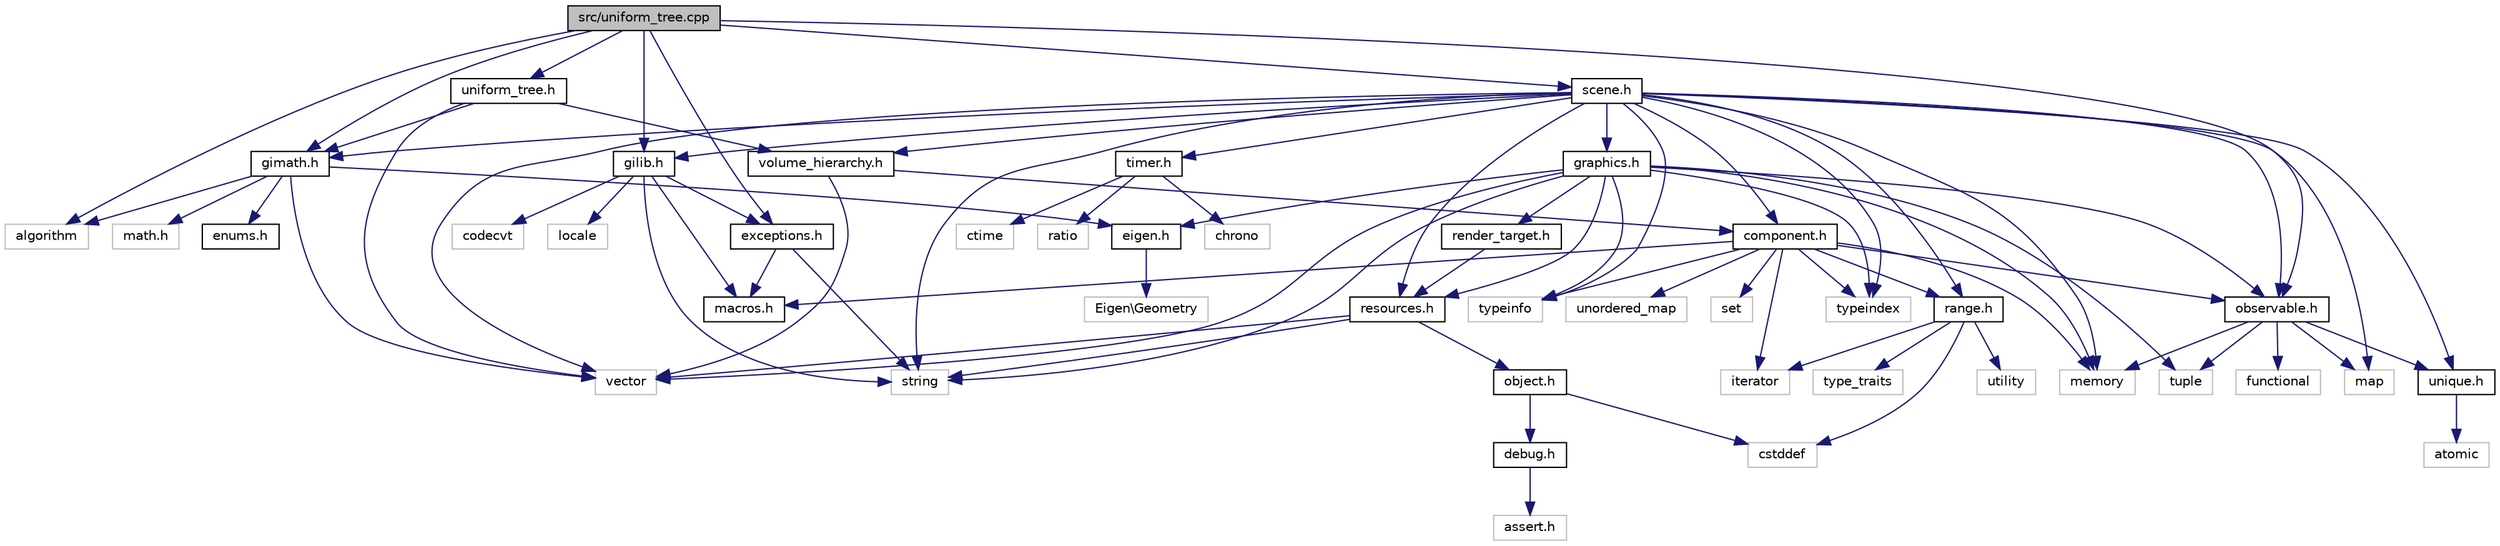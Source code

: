 digraph "src/uniform_tree.cpp"
{
  edge [fontname="Helvetica",fontsize="10",labelfontname="Helvetica",labelfontsize="10"];
  node [fontname="Helvetica",fontsize="10",shape=record];
  Node1 [label="src/uniform_tree.cpp",height=0.2,width=0.4,color="black", fillcolor="grey75", style="filled", fontcolor="black"];
  Node1 -> Node2 [color="midnightblue",fontsize="10",style="solid",fontname="Helvetica"];
  Node2 [label="uniform_tree.h",height=0.2,width=0.4,color="black", fillcolor="white", style="filled",URL="$uniform__tree_8h.html"];
  Node2 -> Node3 [color="midnightblue",fontsize="10",style="solid",fontname="Helvetica"];
  Node3 [label="vector",height=0.2,width=0.4,color="grey75", fillcolor="white", style="filled"];
  Node2 -> Node4 [color="midnightblue",fontsize="10",style="solid",fontname="Helvetica"];
  Node4 [label="gimath.h",height=0.2,width=0.4,color="black", fillcolor="white", style="filled",URL="$gimath_8h.html",tooltip="Mathematical and geometrical classes and methods. "];
  Node4 -> Node5 [color="midnightblue",fontsize="10",style="solid",fontname="Helvetica"];
  Node5 [label="eigen.h",height=0.2,width=0.4,color="black", fillcolor="white", style="filled",URL="$eigen_8h.html",tooltip="Wrapper around Eigen headers. "];
  Node5 -> Node6 [color="midnightblue",fontsize="10",style="solid",fontname="Helvetica"];
  Node6 [label="Eigen\\Geometry",height=0.2,width=0.4,color="grey75", fillcolor="white", style="filled"];
  Node4 -> Node7 [color="midnightblue",fontsize="10",style="solid",fontname="Helvetica"];
  Node7 [label="math.h",height=0.2,width=0.4,color="grey75", fillcolor="white", style="filled"];
  Node4 -> Node8 [color="midnightblue",fontsize="10",style="solid",fontname="Helvetica"];
  Node8 [label="algorithm",height=0.2,width=0.4,color="grey75", fillcolor="white", style="filled"];
  Node4 -> Node3 [color="midnightblue",fontsize="10",style="solid",fontname="Helvetica"];
  Node4 -> Node9 [color="midnightblue",fontsize="10",style="solid",fontname="Helvetica"];
  Node9 [label="enums.h",height=0.2,width=0.4,color="black", fillcolor="white", style="filled",URL="$enums_8h.html",tooltip="Interfaces related to enumerables. "];
  Node2 -> Node10 [color="midnightblue",fontsize="10",style="solid",fontname="Helvetica"];
  Node10 [label="volume_hierarchy.h",height=0.2,width=0.4,color="black", fillcolor="white", style="filled",URL="$volume__hierarchy_8h.html",tooltip="Base file for bounding volume hierarchies. "];
  Node10 -> Node3 [color="midnightblue",fontsize="10",style="solid",fontname="Helvetica"];
  Node10 -> Node11 [color="midnightblue",fontsize="10",style="solid",fontname="Helvetica"];
  Node11 [label="component.h",height=0.2,width=0.4,color="black", fillcolor="white", style="filled",URL="$component_8h.html",tooltip="Component-based entity classes and methods. "];
  Node11 -> Node12 [color="midnightblue",fontsize="10",style="solid",fontname="Helvetica"];
  Node12 [label="typeinfo",height=0.2,width=0.4,color="grey75", fillcolor="white", style="filled"];
  Node11 -> Node13 [color="midnightblue",fontsize="10",style="solid",fontname="Helvetica"];
  Node13 [label="typeindex",height=0.2,width=0.4,color="grey75", fillcolor="white", style="filled"];
  Node11 -> Node14 [color="midnightblue",fontsize="10",style="solid",fontname="Helvetica"];
  Node14 [label="memory",height=0.2,width=0.4,color="grey75", fillcolor="white", style="filled"];
  Node11 -> Node15 [color="midnightblue",fontsize="10",style="solid",fontname="Helvetica"];
  Node15 [label="unordered_map",height=0.2,width=0.4,color="grey75", fillcolor="white", style="filled"];
  Node11 -> Node16 [color="midnightblue",fontsize="10",style="solid",fontname="Helvetica"];
  Node16 [label="set",height=0.2,width=0.4,color="grey75", fillcolor="white", style="filled"];
  Node11 -> Node17 [color="midnightblue",fontsize="10",style="solid",fontname="Helvetica"];
  Node17 [label="iterator",height=0.2,width=0.4,color="grey75", fillcolor="white", style="filled"];
  Node11 -> Node18 [color="midnightblue",fontsize="10",style="solid",fontname="Helvetica"];
  Node18 [label="macros.h",height=0.2,width=0.4,color="black", fillcolor="white", style="filled",URL="$macros_8h.html",tooltip="Bad and ugly macros are declared here :D. "];
  Node11 -> Node19 [color="midnightblue",fontsize="10",style="solid",fontname="Helvetica"];
  Node19 [label="range.h",height=0.2,width=0.4,color="black", fillcolor="white", style="filled",URL="$range_8h.html",tooltip="Classes for range management. "];
  Node19 -> Node20 [color="midnightblue",fontsize="10",style="solid",fontname="Helvetica"];
  Node20 [label="cstddef",height=0.2,width=0.4,color="grey75", fillcolor="white", style="filled"];
  Node19 -> Node21 [color="midnightblue",fontsize="10",style="solid",fontname="Helvetica"];
  Node21 [label="utility",height=0.2,width=0.4,color="grey75", fillcolor="white", style="filled"];
  Node19 -> Node17 [color="midnightblue",fontsize="10",style="solid",fontname="Helvetica"];
  Node19 -> Node22 [color="midnightblue",fontsize="10",style="solid",fontname="Helvetica"];
  Node22 [label="type_traits",height=0.2,width=0.4,color="grey75", fillcolor="white", style="filled"];
  Node11 -> Node23 [color="midnightblue",fontsize="10",style="solid",fontname="Helvetica"];
  Node23 [label="observable.h",height=0.2,width=0.4,color="black", fillcolor="white", style="filled",URL="$observable_8h.html",tooltip="Classes used to implement and manage the observer pattern. "];
  Node23 -> Node24 [color="midnightblue",fontsize="10",style="solid",fontname="Helvetica"];
  Node24 [label="map",height=0.2,width=0.4,color="grey75", fillcolor="white", style="filled"];
  Node23 -> Node25 [color="midnightblue",fontsize="10",style="solid",fontname="Helvetica"];
  Node25 [label="functional",height=0.2,width=0.4,color="grey75", fillcolor="white", style="filled"];
  Node23 -> Node14 [color="midnightblue",fontsize="10",style="solid",fontname="Helvetica"];
  Node23 -> Node26 [color="midnightblue",fontsize="10",style="solid",fontname="Helvetica"];
  Node26 [label="tuple",height=0.2,width=0.4,color="grey75", fillcolor="white", style="filled"];
  Node23 -> Node27 [color="midnightblue",fontsize="10",style="solid",fontname="Helvetica"];
  Node27 [label="unique.h",height=0.2,width=0.4,color="black", fillcolor="white", style="filled",URL="$unique_8h.html",tooltip="Classes and functions used to manage unique objects. "];
  Node27 -> Node28 [color="midnightblue",fontsize="10",style="solid",fontname="Helvetica"];
  Node28 [label="atomic",height=0.2,width=0.4,color="grey75", fillcolor="white", style="filled"];
  Node1 -> Node8 [color="midnightblue",fontsize="10",style="solid",fontname="Helvetica"];
  Node1 -> Node29 [color="midnightblue",fontsize="10",style="solid",fontname="Helvetica"];
  Node29 [label="gilib.h",height=0.2,width=0.4,color="black", fillcolor="white", style="filled",URL="$gilib_8h.html",tooltip="Base classes and methods. "];
  Node29 -> Node30 [color="midnightblue",fontsize="10",style="solid",fontname="Helvetica"];
  Node30 [label="string",height=0.2,width=0.4,color="grey75", fillcolor="white", style="filled"];
  Node29 -> Node31 [color="midnightblue",fontsize="10",style="solid",fontname="Helvetica"];
  Node31 [label="locale",height=0.2,width=0.4,color="grey75", fillcolor="white", style="filled"];
  Node29 -> Node32 [color="midnightblue",fontsize="10",style="solid",fontname="Helvetica"];
  Node32 [label="codecvt",height=0.2,width=0.4,color="grey75", fillcolor="white", style="filled"];
  Node29 -> Node18 [color="midnightblue",fontsize="10",style="solid",fontname="Helvetica"];
  Node29 -> Node33 [color="midnightblue",fontsize="10",style="solid",fontname="Helvetica"];
  Node33 [label="exceptions.h",height=0.2,width=0.4,color="black", fillcolor="white", style="filled",URL="$exceptions_8h.html",tooltip="Defines classes and macros used for exception handling. "];
  Node33 -> Node30 [color="midnightblue",fontsize="10",style="solid",fontname="Helvetica"];
  Node33 -> Node18 [color="midnightblue",fontsize="10",style="solid",fontname="Helvetica"];
  Node1 -> Node4 [color="midnightblue",fontsize="10",style="solid",fontname="Helvetica"];
  Node1 -> Node23 [color="midnightblue",fontsize="10",style="solid",fontname="Helvetica"];
  Node1 -> Node34 [color="midnightblue",fontsize="10",style="solid",fontname="Helvetica"];
  Node34 [label="scene.h",height=0.2,width=0.4,color="black", fillcolor="white", style="filled",URL="$scene_8h.html",tooltip="Defines the base classes used to manage the scene. "];
  Node34 -> Node3 [color="midnightblue",fontsize="10",style="solid",fontname="Helvetica"];
  Node34 -> Node13 [color="midnightblue",fontsize="10",style="solid",fontname="Helvetica"];
  Node34 -> Node12 [color="midnightblue",fontsize="10",style="solid",fontname="Helvetica"];
  Node34 -> Node30 [color="midnightblue",fontsize="10",style="solid",fontname="Helvetica"];
  Node34 -> Node24 [color="midnightblue",fontsize="10",style="solid",fontname="Helvetica"];
  Node34 -> Node14 [color="midnightblue",fontsize="10",style="solid",fontname="Helvetica"];
  Node34 -> Node11 [color="midnightblue",fontsize="10",style="solid",fontname="Helvetica"];
  Node34 -> Node35 [color="midnightblue",fontsize="10",style="solid",fontname="Helvetica"];
  Node35 [label="timer.h",height=0.2,width=0.4,color="black", fillcolor="white", style="filled",URL="$timer_8h.html",tooltip="Defines classes used to manage the application&#39;s time. "];
  Node35 -> Node36 [color="midnightblue",fontsize="10",style="solid",fontname="Helvetica"];
  Node36 [label="ctime",height=0.2,width=0.4,color="grey75", fillcolor="white", style="filled"];
  Node35 -> Node37 [color="midnightblue",fontsize="10",style="solid",fontname="Helvetica"];
  Node37 [label="ratio",height=0.2,width=0.4,color="grey75", fillcolor="white", style="filled"];
  Node35 -> Node38 [color="midnightblue",fontsize="10",style="solid",fontname="Helvetica"];
  Node38 [label="chrono",height=0.2,width=0.4,color="grey75", fillcolor="white", style="filled"];
  Node34 -> Node4 [color="midnightblue",fontsize="10",style="solid",fontname="Helvetica"];
  Node34 -> Node29 [color="midnightblue",fontsize="10",style="solid",fontname="Helvetica"];
  Node34 -> Node19 [color="midnightblue",fontsize="10",style="solid",fontname="Helvetica"];
  Node34 -> Node27 [color="midnightblue",fontsize="10",style="solid",fontname="Helvetica"];
  Node34 -> Node23 [color="midnightblue",fontsize="10",style="solid",fontname="Helvetica"];
  Node34 -> Node39 [color="midnightblue",fontsize="10",style="solid",fontname="Helvetica"];
  Node39 [label="resources.h",height=0.2,width=0.4,color="black", fillcolor="white", style="filled",URL="$resources_8h.html",tooltip="Generic graphical resource interfaces. "];
  Node39 -> Node30 [color="midnightblue",fontsize="10",style="solid",fontname="Helvetica"];
  Node39 -> Node3 [color="midnightblue",fontsize="10",style="solid",fontname="Helvetica"];
  Node39 -> Node40 [color="midnightblue",fontsize="10",style="solid",fontname="Helvetica"];
  Node40 [label="object.h",height=0.2,width=0.4,color="black", fillcolor="white", style="filled",URL="$object_8h.html",tooltip="This file contains the classes needed to manage reference counted object and smart pointers..."];
  Node40 -> Node20 [color="midnightblue",fontsize="10",style="solid",fontname="Helvetica"];
  Node40 -> Node41 [color="midnightblue",fontsize="10",style="solid",fontname="Helvetica"];
  Node41 [label="debug.h",height=0.2,width=0.4,color="black", fillcolor="white", style="filled",URL="$debug_8h.html",tooltip="Debug macros and methods. "];
  Node41 -> Node42 [color="midnightblue",fontsize="10",style="solid",fontname="Helvetica"];
  Node42 [label="assert.h",height=0.2,width=0.4,color="grey75", fillcolor="white", style="filled"];
  Node34 -> Node43 [color="midnightblue",fontsize="10",style="solid",fontname="Helvetica"];
  Node43 [label="graphics.h",height=0.2,width=0.4,color="black", fillcolor="white", style="filled",URL="$graphics_8h.html",tooltip="Defines types, classes and methods used to manage the graphical subsystem. "];
  Node43 -> Node30 [color="midnightblue",fontsize="10",style="solid",fontname="Helvetica"];
  Node43 -> Node3 [color="midnightblue",fontsize="10",style="solid",fontname="Helvetica"];
  Node43 -> Node14 [color="midnightblue",fontsize="10",style="solid",fontname="Helvetica"];
  Node43 -> Node13 [color="midnightblue",fontsize="10",style="solid",fontname="Helvetica"];
  Node43 -> Node12 [color="midnightblue",fontsize="10",style="solid",fontname="Helvetica"];
  Node43 -> Node26 [color="midnightblue",fontsize="10",style="solid",fontname="Helvetica"];
  Node43 -> Node39 [color="midnightblue",fontsize="10",style="solid",fontname="Helvetica"];
  Node43 -> Node44 [color="midnightblue",fontsize="10",style="solid",fontname="Helvetica"];
  Node44 [label="render_target.h",height=0.2,width=0.4,color="black", fillcolor="white", style="filled",URL="$render__target_8h.html",tooltip="This file contains the interfaces used to define render target resources. "];
  Node44 -> Node39 [color="midnightblue",fontsize="10",style="solid",fontname="Helvetica"];
  Node43 -> Node5 [color="midnightblue",fontsize="10",style="solid",fontname="Helvetica"];
  Node43 -> Node23 [color="midnightblue",fontsize="10",style="solid",fontname="Helvetica"];
  Node34 -> Node10 [color="midnightblue",fontsize="10",style="solid",fontname="Helvetica"];
  Node1 -> Node33 [color="midnightblue",fontsize="10",style="solid",fontname="Helvetica"];
}

